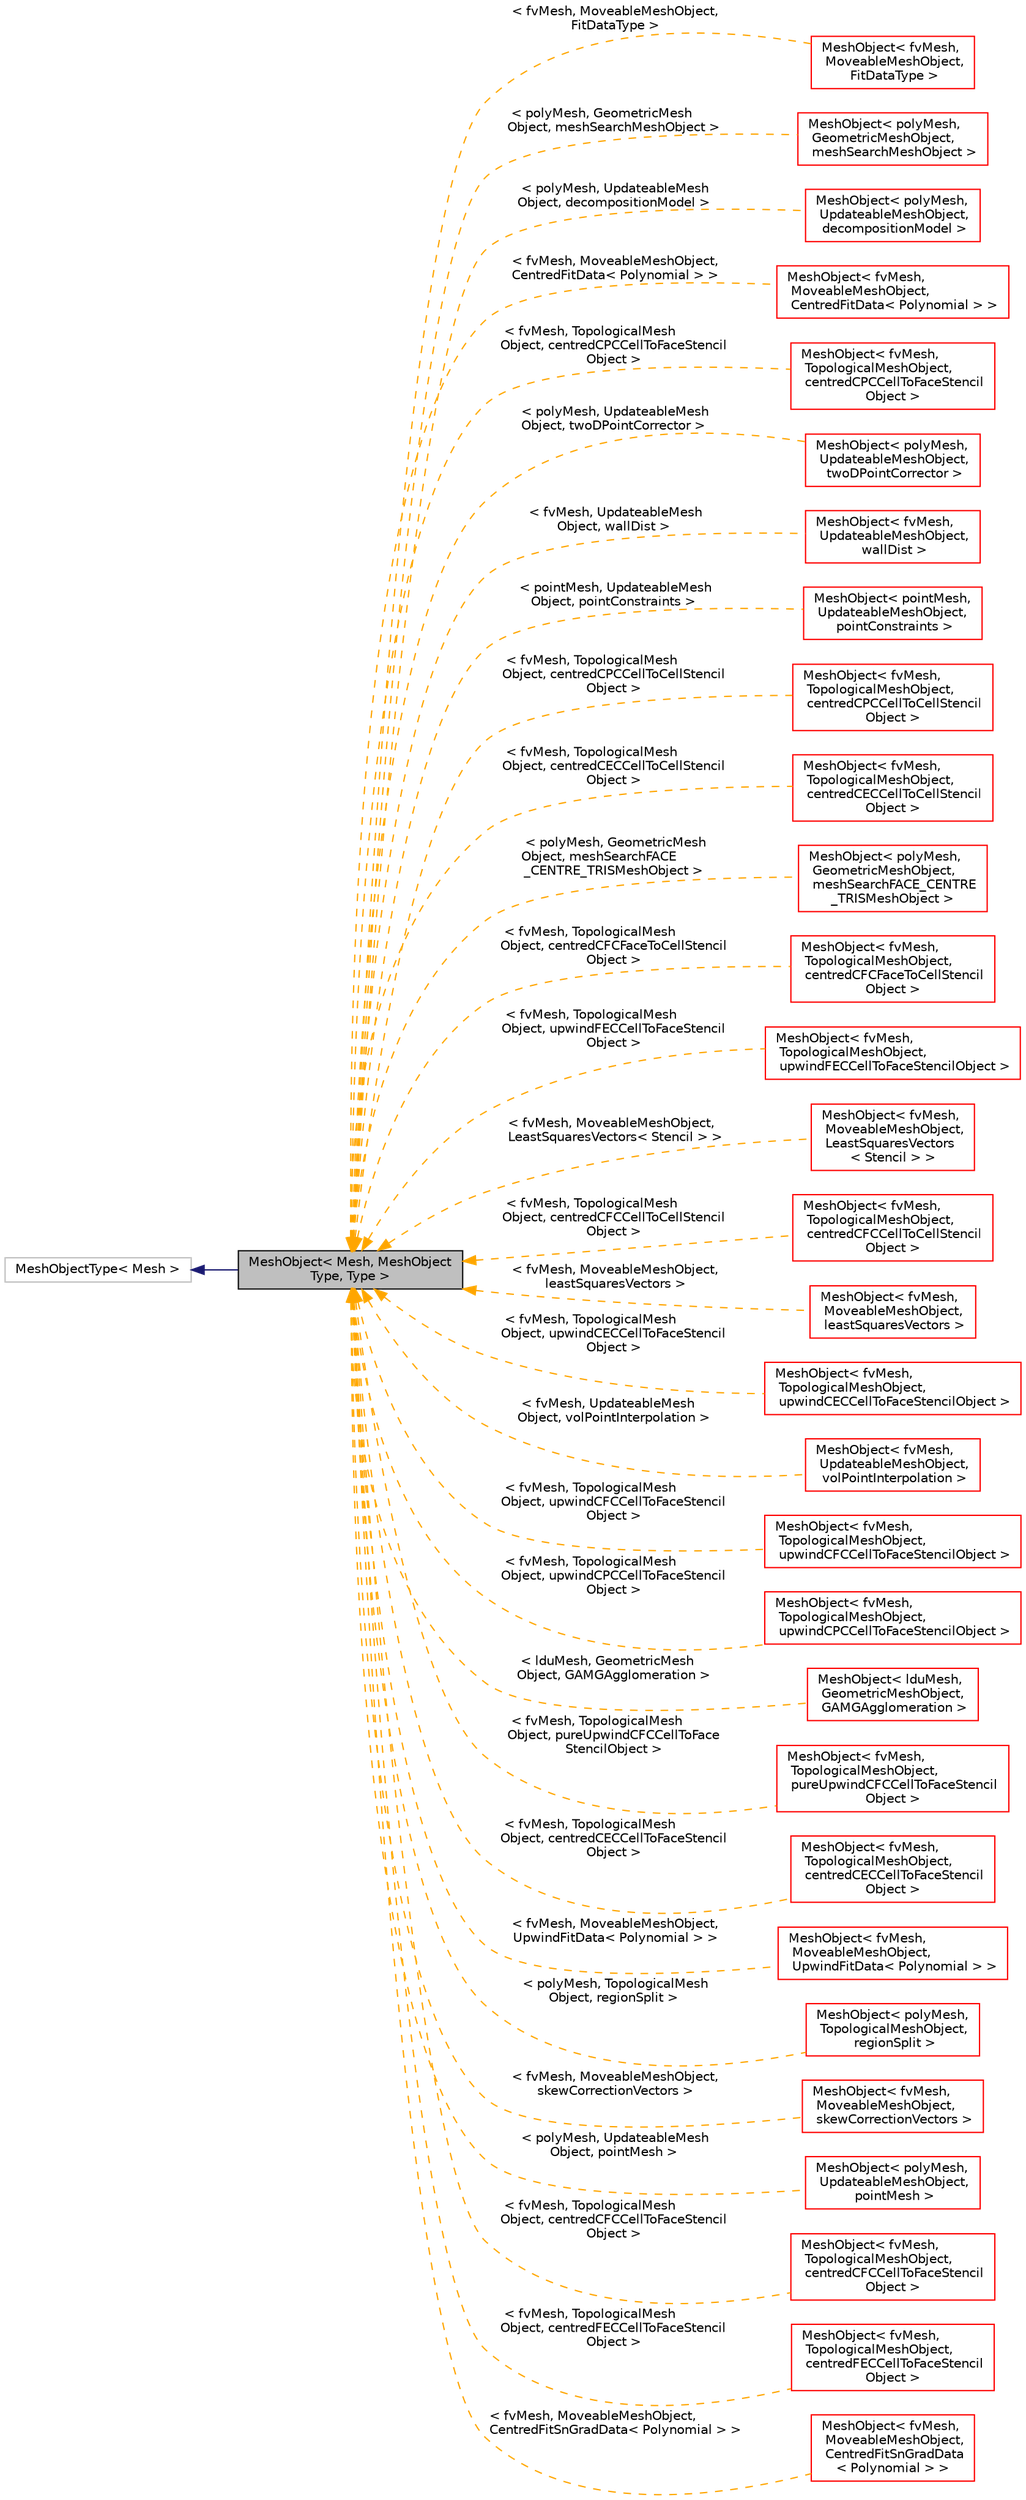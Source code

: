 digraph "MeshObject&lt; Mesh, MeshObjectType, Type &gt;"
{
  bgcolor="transparent";
  edge [fontname="Helvetica",fontsize="10",labelfontname="Helvetica",labelfontsize="10"];
  node [fontname="Helvetica",fontsize="10",shape=record];
  rankdir="LR";
  Node0 [label="MeshObject\< Mesh, MeshObject\lType, Type \>",height=0.2,width=0.4,color="black", fillcolor="grey75", style="filled", fontcolor="black"];
  Node1 -> Node0 [dir="back",color="midnightblue",fontsize="10",style="solid",fontname="Helvetica"];
  Node1 [label="MeshObjectType\< Mesh \>",height=0.2,width=0.4,color="grey75"];
  Node0 -> Node2 [dir="back",color="orange",fontsize="10",style="dashed",label=" \< fvMesh, MoveableMeshObject,\l FitDataType \>" ,fontname="Helvetica"];
  Node2 [label="MeshObject\< fvMesh,\l MoveableMeshObject,\l FitDataType \>",height=0.2,width=0.4,color="red",URL="$a28289.html"];
  Node0 -> Node10 [dir="back",color="orange",fontsize="10",style="dashed",label=" \< polyMesh, GeometricMesh\lObject, meshSearchMeshObject \>" ,fontname="Helvetica"];
  Node10 [label="MeshObject\< polyMesh,\l GeometricMeshObject,\l meshSearchMeshObject \>",height=0.2,width=0.4,color="red",URL="$a28289.html"];
  Node0 -> Node12 [dir="back",color="orange",fontsize="10",style="dashed",label=" \< polyMesh, UpdateableMesh\lObject, decompositionModel \>" ,fontname="Helvetica"];
  Node12 [label="MeshObject\< polyMesh,\l UpdateableMeshObject,\l decompositionModel \>",height=0.2,width=0.4,color="red",URL="$a28289.html"];
  Node0 -> Node14 [dir="back",color="orange",fontsize="10",style="dashed",label=" \< fvMesh, MoveableMeshObject,\l CentredFitData\< Polynomial \> \>" ,fontname="Helvetica"];
  Node14 [label="MeshObject\< fvMesh,\l MoveableMeshObject,\l CentredFitData\< Polynomial \> \>",height=0.2,width=0.4,color="red",URL="$a28289.html"];
  Node0 -> Node15 [dir="back",color="orange",fontsize="10",style="dashed",label=" \< fvMesh, TopologicalMesh\lObject, centredCPCCellToFaceStencil\lObject \>" ,fontname="Helvetica"];
  Node15 [label="MeshObject\< fvMesh,\l TopologicalMeshObject,\l centredCPCCellToFaceStencil\lObject \>",height=0.2,width=0.4,color="red",URL="$a28289.html"];
  Node0 -> Node17 [dir="back",color="orange",fontsize="10",style="dashed",label=" \< polyMesh, UpdateableMesh\lObject, twoDPointCorrector \>" ,fontname="Helvetica"];
  Node17 [label="MeshObject\< polyMesh,\l UpdateableMeshObject,\l twoDPointCorrector \>",height=0.2,width=0.4,color="red",URL="$a28289.html"];
  Node0 -> Node19 [dir="back",color="orange",fontsize="10",style="dashed",label=" \< fvMesh, UpdateableMesh\lObject, wallDist \>" ,fontname="Helvetica"];
  Node19 [label="MeshObject\< fvMesh,\l UpdateableMeshObject,\l wallDist \>",height=0.2,width=0.4,color="red",URL="$a28289.html"];
  Node0 -> Node21 [dir="back",color="orange",fontsize="10",style="dashed",label=" \< pointMesh, UpdateableMesh\lObject, pointConstraints \>" ,fontname="Helvetica"];
  Node21 [label="MeshObject\< pointMesh,\l UpdateableMeshObject,\l pointConstraints \>",height=0.2,width=0.4,color="red",URL="$a28289.html"];
  Node0 -> Node23 [dir="back",color="orange",fontsize="10",style="dashed",label=" \< fvMesh, TopologicalMesh\lObject, centredCPCCellToCellStencil\lObject \>" ,fontname="Helvetica"];
  Node23 [label="MeshObject\< fvMesh,\l TopologicalMeshObject,\l centredCPCCellToCellStencil\lObject \>",height=0.2,width=0.4,color="red",URL="$a28289.html"];
  Node0 -> Node25 [dir="back",color="orange",fontsize="10",style="dashed",label=" \< fvMesh, TopologicalMesh\lObject, centredCECCellToCellStencil\lObject \>" ,fontname="Helvetica"];
  Node25 [label="MeshObject\< fvMesh,\l TopologicalMeshObject,\l centredCECCellToCellStencil\lObject \>",height=0.2,width=0.4,color="red",URL="$a28289.html"];
  Node0 -> Node27 [dir="back",color="orange",fontsize="10",style="dashed",label=" \< polyMesh, GeometricMesh\lObject, meshSearchFACE\l_CENTRE_TRISMeshObject \>" ,fontname="Helvetica"];
  Node27 [label="MeshObject\< polyMesh,\l GeometricMeshObject,\l meshSearchFACE_CENTRE\l_TRISMeshObject \>",height=0.2,width=0.4,color="red",URL="$a28289.html"];
  Node0 -> Node29 [dir="back",color="orange",fontsize="10",style="dashed",label=" \< fvMesh, TopologicalMesh\lObject, centredCFCFaceToCellStencil\lObject \>" ,fontname="Helvetica"];
  Node29 [label="MeshObject\< fvMesh,\l TopologicalMeshObject,\l centredCFCFaceToCellStencil\lObject \>",height=0.2,width=0.4,color="red",URL="$a28289.html"];
  Node0 -> Node31 [dir="back",color="orange",fontsize="10",style="dashed",label=" \< fvMesh, TopologicalMesh\lObject, upwindFECCellToFaceStencil\lObject \>" ,fontname="Helvetica"];
  Node31 [label="MeshObject\< fvMesh,\l TopologicalMeshObject,\l upwindFECCellToFaceStencilObject \>",height=0.2,width=0.4,color="red",URL="$a28289.html"];
  Node0 -> Node33 [dir="back",color="orange",fontsize="10",style="dashed",label=" \< fvMesh, MoveableMeshObject,\l LeastSquaresVectors\< Stencil \> \>" ,fontname="Helvetica"];
  Node33 [label="MeshObject\< fvMesh,\l MoveableMeshObject,\l LeastSquaresVectors\l\< Stencil \> \>",height=0.2,width=0.4,color="red",URL="$a28289.html"];
  Node0 -> Node35 [dir="back",color="orange",fontsize="10",style="dashed",label=" \< fvMesh, TopologicalMesh\lObject, centredCFCCellToCellStencil\lObject \>" ,fontname="Helvetica"];
  Node35 [label="MeshObject\< fvMesh,\l TopologicalMeshObject,\l centredCFCCellToCellStencil\lObject \>",height=0.2,width=0.4,color="red",URL="$a28289.html"];
  Node0 -> Node37 [dir="back",color="orange",fontsize="10",style="dashed",label=" \< fvMesh, MoveableMeshObject,\l leastSquaresVectors \>" ,fontname="Helvetica"];
  Node37 [label="MeshObject\< fvMesh,\l MoveableMeshObject,\l leastSquaresVectors \>",height=0.2,width=0.4,color="red",URL="$a28289.html"];
  Node0 -> Node39 [dir="back",color="orange",fontsize="10",style="dashed",label=" \< fvMesh, TopologicalMesh\lObject, upwindCECCellToFaceStencil\lObject \>" ,fontname="Helvetica"];
  Node39 [label="MeshObject\< fvMesh,\l TopologicalMeshObject,\l upwindCECCellToFaceStencilObject \>",height=0.2,width=0.4,color="red",URL="$a28289.html"];
  Node0 -> Node41 [dir="back",color="orange",fontsize="10",style="dashed",label=" \< fvMesh, UpdateableMesh\lObject, volPointInterpolation \>" ,fontname="Helvetica"];
  Node41 [label="MeshObject\< fvMesh,\l UpdateableMeshObject,\l volPointInterpolation \>",height=0.2,width=0.4,color="red",URL="$a28289.html"];
  Node0 -> Node43 [dir="back",color="orange",fontsize="10",style="dashed",label=" \< fvMesh, TopologicalMesh\lObject, upwindCFCCellToFaceStencil\lObject \>" ,fontname="Helvetica"];
  Node43 [label="MeshObject\< fvMesh,\l TopologicalMeshObject,\l upwindCFCCellToFaceStencilObject \>",height=0.2,width=0.4,color="red",URL="$a28289.html"];
  Node0 -> Node45 [dir="back",color="orange",fontsize="10",style="dashed",label=" \< fvMesh, TopologicalMesh\lObject, upwindCPCCellToFaceStencil\lObject \>" ,fontname="Helvetica"];
  Node45 [label="MeshObject\< fvMesh,\l TopologicalMeshObject,\l upwindCPCCellToFaceStencilObject \>",height=0.2,width=0.4,color="red",URL="$a28289.html"];
  Node0 -> Node47 [dir="back",color="orange",fontsize="10",style="dashed",label=" \< lduMesh, GeometricMesh\lObject, GAMGAgglomeration \>" ,fontname="Helvetica"];
  Node47 [label="MeshObject\< lduMesh,\l GeometricMeshObject,\l GAMGAgglomeration \>",height=0.2,width=0.4,color="red",URL="$a28289.html"];
  Node0 -> Node54 [dir="back",color="orange",fontsize="10",style="dashed",label=" \< fvMesh, TopologicalMesh\lObject, pureUpwindCFCCellToFace\lStencilObject \>" ,fontname="Helvetica"];
  Node54 [label="MeshObject\< fvMesh,\l TopologicalMeshObject,\l pureUpwindCFCCellToFaceStencil\lObject \>",height=0.2,width=0.4,color="red",URL="$a28289.html"];
  Node0 -> Node56 [dir="back",color="orange",fontsize="10",style="dashed",label=" \< fvMesh, TopologicalMesh\lObject, centredCECCellToFaceStencil\lObject \>" ,fontname="Helvetica"];
  Node56 [label="MeshObject\< fvMesh,\l TopologicalMeshObject,\l centredCECCellToFaceStencil\lObject \>",height=0.2,width=0.4,color="red",URL="$a28289.html"];
  Node0 -> Node58 [dir="back",color="orange",fontsize="10",style="dashed",label=" \< fvMesh, MoveableMeshObject,\l UpwindFitData\< Polynomial \> \>" ,fontname="Helvetica"];
  Node58 [label="MeshObject\< fvMesh,\l MoveableMeshObject,\l UpwindFitData\< Polynomial \> \>",height=0.2,width=0.4,color="red",URL="$a28289.html"];
  Node0 -> Node59 [dir="back",color="orange",fontsize="10",style="dashed",label=" \< polyMesh, TopologicalMesh\lObject, regionSplit \>" ,fontname="Helvetica"];
  Node59 [label="MeshObject\< polyMesh,\l TopologicalMeshObject,\l regionSplit \>",height=0.2,width=0.4,color="red",URL="$a28289.html"];
  Node0 -> Node61 [dir="back",color="orange",fontsize="10",style="dashed",label=" \< fvMesh, MoveableMeshObject,\l skewCorrectionVectors \>" ,fontname="Helvetica"];
  Node61 [label="MeshObject\< fvMesh,\l MoveableMeshObject,\l skewCorrectionVectors \>",height=0.2,width=0.4,color="red",URL="$a28289.html"];
  Node0 -> Node63 [dir="back",color="orange",fontsize="10",style="dashed",label=" \< polyMesh, UpdateableMesh\lObject, pointMesh \>" ,fontname="Helvetica"];
  Node63 [label="MeshObject\< polyMesh,\l UpdateableMeshObject,\l pointMesh \>",height=0.2,width=0.4,color="red",URL="$a28289.html"];
  Node0 -> Node65 [dir="back",color="orange",fontsize="10",style="dashed",label=" \< fvMesh, TopologicalMesh\lObject, centredCFCCellToFaceStencil\lObject \>" ,fontname="Helvetica"];
  Node65 [label="MeshObject\< fvMesh,\l TopologicalMeshObject,\l centredCFCCellToFaceStencil\lObject \>",height=0.2,width=0.4,color="red",URL="$a28289.html"];
  Node0 -> Node67 [dir="back",color="orange",fontsize="10",style="dashed",label=" \< fvMesh, TopologicalMesh\lObject, centredFECCellToFaceStencil\lObject \>" ,fontname="Helvetica"];
  Node67 [label="MeshObject\< fvMesh,\l TopologicalMeshObject,\l centredFECCellToFaceStencil\lObject \>",height=0.2,width=0.4,color="red",URL="$a28289.html"];
  Node0 -> Node69 [dir="back",color="orange",fontsize="10",style="dashed",label=" \< fvMesh, MoveableMeshObject,\l CentredFitSnGradData\< Polynomial \> \>" ,fontname="Helvetica"];
  Node69 [label="MeshObject\< fvMesh,\l MoveableMeshObject,\l CentredFitSnGradData\l\< Polynomial \> \>",height=0.2,width=0.4,color="red",URL="$a28289.html"];
}
